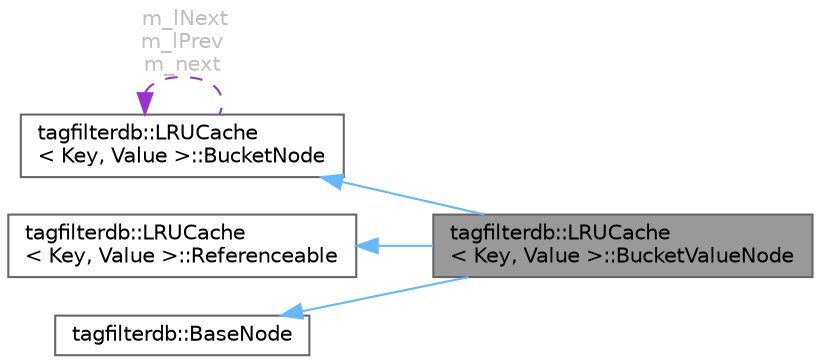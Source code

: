 digraph "tagfilterdb::LRUCache&lt; Key, Value &gt;::BucketValueNode"
{
 // LATEX_PDF_SIZE
  bgcolor="transparent";
  edge [fontname=Helvetica,fontsize=10,labelfontname=Helvetica,labelfontsize=10];
  node [fontname=Helvetica,fontsize=10,shape=box,height=0.2,width=0.4];
  rankdir="LR";
  Node1 [id="Node000001",label="tagfilterdb::LRUCache\l\< Key, Value \>::BucketValueNode",height=0.2,width=0.4,color="gray40", fillcolor="grey60", style="filled", fontcolor="black",tooltip="A class representing a value node in the cache."];
  Node2 -> Node1 [id="edge1_Node000001_Node000002",dir="back",color="steelblue1",style="solid",tooltip=" "];
  Node2 [id="Node000002",label="tagfilterdb::LRUCache\l\< Key, Value \>::BucketNode",height=0.2,width=0.4,color="gray40", fillcolor="white", style="filled",URL="$classtagfilterdb_1_1LRUCache_1_1BucketNode.html",tooltip="A class representing a node in the bucket list."];
  Node2 -> Node2 [id="edge2_Node000002_Node000002",dir="back",color="darkorchid3",style="dashed",tooltip=" ",label=" m_lNext\nm_lPrev\nm_next",fontcolor="grey" ];
  Node3 -> Node1 [id="edge3_Node000001_Node000003",dir="back",color="steelblue1",style="solid",tooltip=" "];
  Node3 [id="Node000003",label="tagfilterdb::LRUCache\l\< Key, Value \>::Referenceable",height=0.2,width=0.4,color="gray40", fillcolor="white", style="filled",URL="$classtagfilterdb_1_1LRUCache_1_1Referenceable.html",tooltip="A class that manages reference counting for cache nodes."];
  Node4 -> Node1 [id="edge4_Node000001_Node000004",dir="back",color="steelblue1",style="solid",tooltip=" "];
  Node4 [id="Node000004",label="tagfilterdb::BaseNode",height=0.2,width=0.4,color="gray40", fillcolor="white", style="filled",URL="$structtagfilterdb_1_1BaseNode.html",tooltip=" "];
}
